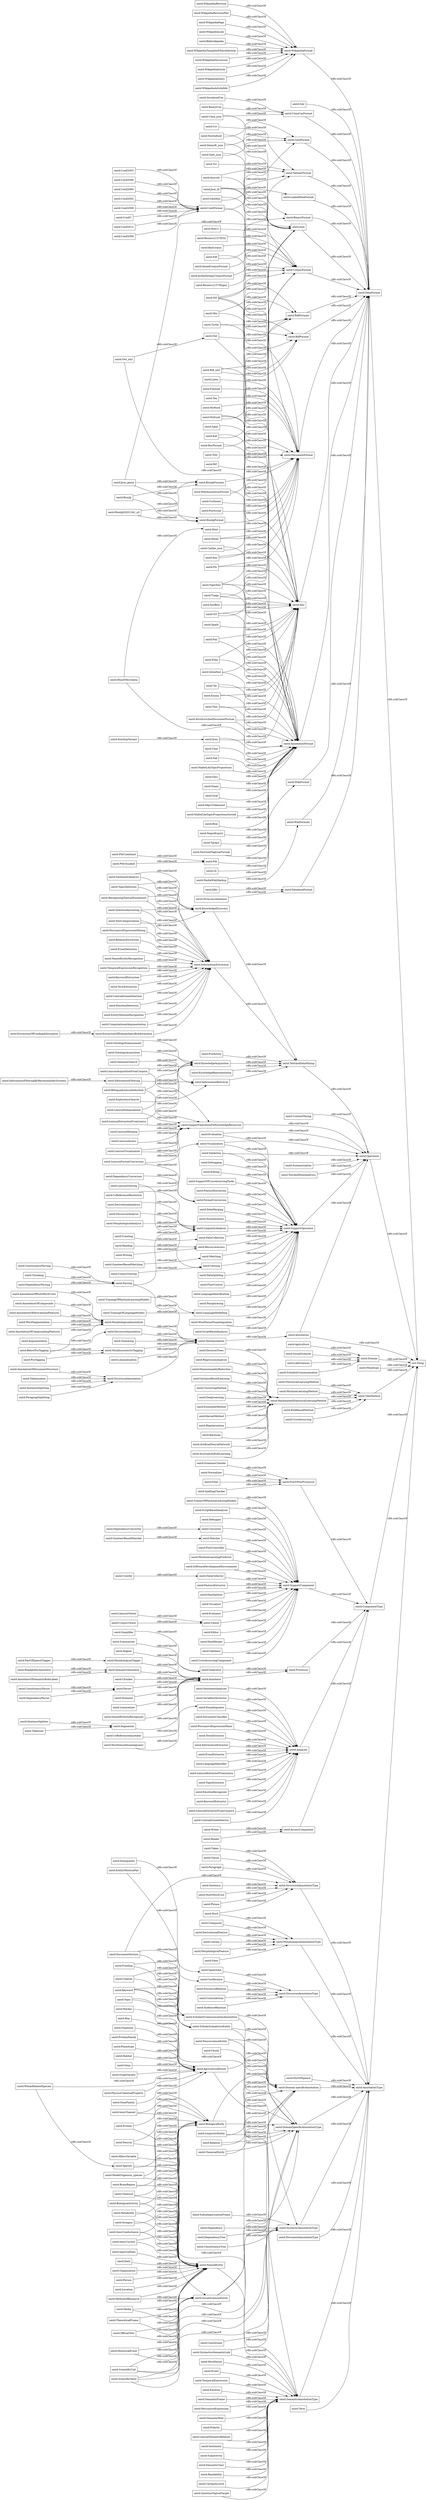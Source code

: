 digraph ar2dtool_diagram { 
rankdir=LR;
size="1000"
node [shape = rectangle, color="black"]; "omtd:DocumentSection" "omtd:Event" "omtd:MachineLearningMethod" "omtd:Reuters21578Txt" "omtd:BiologicalEnity" "omtd:Keyword" "omtd:AlvisEnrichedDocumentFormat" "omtd:Phenotype" "omtd:DecisionTrees" "omtd:MorphologicalAnalysis" "omtd:Owl" "omtd:Conll2003" "omtd:Stem" "omtd:DocumentClassifier" "omtd:Habitat" "omtd:DependencyParser" "omtd:TextAndDataMining" "omtd:Lll" "omtd:DataSplitting" "omtd:FlowControl" "omtd:GateXml" "omtd:SentimentAnalysis" "omtd:TemporalExpression" "omtd:Emotion" "omtd:LanguageIdentification" "omtd:PtbCombined" "omtd:ScientificUnit" "omtd:BiologicalActivity" "omtd:DiscourceRelation" "omtd:RegressionAnalysis" "omtd:Xhtml" "omtd:SemanticFrame" "omtd:Chunker" "omtd:Blikiwikipedia" "omtd:RecognizingTextualEntailment" "omtd:LexiconEnhancement" "omtd:PersuasiveExpression" "omtd:Chat" "omtd:PersuasiveExpressionMiner" "omtd:NamedEntityRecognition" "omtd:Constituent" "omtd:Cochrane" "omtd:Agriculture" "omtd:Tcf" "omtd:Parsing" "omtd:DocumentAnnotationType" "omtd:TermExtractor" "omtd:Paragraph" "omtd:Metabolite" "omtd:Kaf" "omtd:UimaCasFormat" "omtd:DataFormat" "omtd:DimensionalityReduction" "omtd:Media" "omtd:KeaCorpus" "omtd:WikipediaTemplateFilteredArticle" "omtd:SemanticRole" "omtd:GazeteerBasedMatcher" "omtd:Gate_json" "omtd:Generator" "omtd:Contradiction" "omtd:Naf" "omtd:AnnotationOfDocumentStructure" "omtd:SoftwareDevelopmentEnvironment" "omtd:SupportOperation" "omtd:Tsv" "omtd:Argumentation" "omtd:ExploratorySearch" "omtd:Conll2006" "omtd:Postscript" "omtd:Filter" "omtd:ModelOrganism_species" "omtd:Csv" "omtd:Parser" "omtd:ConstituencyParsing" "omtd:InformationExtractor" "omtd:AimedCorpusFormat" "omtd:SyntacticoSemanticLink" "omtd:Stemming" "omtd:ScholarlyCommunicationAnnotation" "omtd:Word" "omtd:Converter" "omtd:NamedEntity" "omtd:XcesIlspVariant" "omtd:Conll2000" "omtd:Paraphrasing" "omtd:DocumentFormat" "omtd:MalletLdaTopicProportions" "omtd:Sentence" "omtd:Gene" "omtd:Emma" "omtd:FeatureExtractor" "omtd:Operation" "omtd:Mimetype" "omtd:Chunk" "omtd:XmlBioc" "omtd:Stemmer" "omtd:WordSegmentation" "omtd:InformationRetrieval" "omtd:KnowledgeRepresentation" "omtd:Datasift_json" "omtd:AclAnthologyCorpusFormat" "omtd:ResourceAccess" "omtd:InformationExtraction" "omtd:ConstituencyParser" "omtd:TigerXml" "omtd:Reader" "omtd:LinkedDataFormat" "omtd:DiscourseAnnotationType" "omtd:Validation" "omtd:Tokenizer" "omtd:Lemmatizer" "omtd:Html" "omtd:NamedEntitityRecognizer" "omtd:InstanceBasedLearning" "omtd:TrainingOfMachineLearningModels" "omtd:DataSplitter" "omtd:Cadixe_json" "omtd:RuleBasedMethod" "omtd:Crowdsourcing" "omtd:WikiFormat" "omtd:IonicConductance" "omtd:Json_ld" "omtd:Diaml" "omtd:WikipediaDiscussion" "omtd:EntityMentionPair" "omtd:Disambiguator" "omtd:TemporalExpressionRecognition" "omtd:AgriculturalEntity" "omtd:SentenceSplitter" "omtd:PartOfSpeechTagger" "omtd:FastInfoset" "omtd:Term" "omtd:Visualiser" "omtd:Reuters21578Sgml" "omtd:TopicDetection" "omtd:Tex" "omtd:Readability" "omtd:NeuroscienceEntity" "omtd:Matching" "omtd:Segmenter" "omtd:ContradictionDetection" "omtd:Owl_xml" "omtd:Domain-specificAnnotation" "omtd:Organization" "omtd:EventExtractor" "omtd:LexiconViewer" "omtd:CorpusViewing" "omtd:CoReferenceAnnotator" "omtd:SpellingChecker" "omtd:GateFormat" "omtd:Aligner" "omtd:WordSenseDisambiguator" "omtd:Compound" "omtd:Tokenization" "omtd:GrapeVariety" "omtd:ClusteringMethod" "omtd:Conll2002" "omtd:MediaWikiMarkup" "omtd:LexiconAccess" "omtd:CoReferenceResolution" "omtd:Html5Microdata" "omtd:DatabaseFormat" "omtd:LexiconAcquisitionFromCorpora" "omtd:DomainSpecificAnnotationType" "omtd:AnnotationOfCompoundingFeatures" "omtd:OfficialText" "omtd:LanguageIdentifier" "omtd:Debugging" "omtd:LexiconExtractorFromLexica" "omtd:PosTagging" "omtd:BilingualLexiconInduction" "omtd:Ptb" "omtd:Evaluator" "omtd:Processor" "omtd:LanguageModelling" "omtd:WikiFormats" "omtd:CertaintyLevel" "omtd:MachineAndStatisticalLearningMethod" "omtd:Pml" "omtd:AnnotationFormat" "omtd:Matcher" "omtd:PhysicoChemicalProperty" "omtd:SupportOfCrowdsourcingTasks" "omtd:QuestionTopicalTarget" "omtd:Polarity" "omtd:EmotionDetection" "omtd:Citation" "omtd:LexicalSemanticRelation" "omtd:WikipediaArticle" "omtd:Editor" "omtd:FeatureExtraction" "omtd:TopicExtractor" "omtd:DeepLearning" "omtd:DataCollector" "omtd:AccessComponent" "omtd:ComputationalArgumentation" "omtd:Conll2008" "omtd:IonicChannel" "omtd:ContentMining" "omtd:MorphologicalAnnotationType" "omtd:SubcategorizationFrame" "omtd:EnsembleMethod" "omtd:ProteinFamily" "omtd:TextCategorization" "omtd:StructuralAnnotation" "omtd:Imscwb" "omtd:WheatRelatedSpecies" "omtd:MsExcel" "omtd:GrammarChecker" "omtd:DialogueAct" "omtd:AnnotationOfMultiWordUnits" "omtd:Domain" "omtd:DependencyConversion" "omtd:FormatConversion" "omtd:QuestionAnswering" "omtd:Neuron" "omtd:Topic" "omtd:Person" "omtd:LinguisticEntity" "omtd:Lemmatization" "omtd:Summarizer" "omtd:WikipediaQuery" "omtd:LinguisticAnalysis" "omtd:SemanticSearch" "omtd:DerivationalAnalysis" "omtd:Xml" "omtd:Sentiment" "omtd:MorphosyntacticTagging" "omtd:WikipediaArticleInfo" "omtd:Nif" "omtd:WikipediaFormat" "omtd:SyntacticAnnotationType" "omtd:Writing" "omtd:TdmMethod" "omtd:Pubmed" "omtd:Xpath" "omtd:DerivationalFeature" "omtd:Chunking" "omtd:BinaryFormat" "omtd:Species" "omtd:RdfFormat" "omtd:Evaluation" "omtd:KernelMethod" "omtd:CorpusViewer" "omtd:LexiconViewing" "omtd:LexiconFormatConversion" "omtd:DiscourseAnalysis" "omtd:SupportOperationForKnowledgeResources" "omtd:Validator" "omtd:Regularisation" "omtd:InformationFiltering" "omtd:BinaryCas" "omtd:Xmi" "omtd:DiscourseAnnotation" "omtd:CrowdsourcingComponent" "omtd:Synapse" "omtd:SocialSciences" "omtd:EmotionRecognizer" "omtd:Viewer" "omtd:Jdbc" "omtd:Graf" "omtd:Json" "omtd:MorphologicalAnnotation" "omtd:MultiWordUnit" "omtd:WikipediaRevision" "omtd:ExtractionOfDomainSpecificInformation" "omtd:LexiconExtractionFromLexica" "omtd:Phrase" "omtd:Bayesian" "omtd:Simplifier" "omtd:Summarization" "omtd:TrainerOfMachineLearningModels" "omtd:WikipediaRevisionPair" "omtd:Annotation" "omtd:DataMerging" "omtd:GeneFamily" "omtd:Normalization" "omtd:Coreference" "omtd:BrainRegion" "omtd:KnowledgeAcquisition" "omtd:SupportComponent" "omtd:DkproTokenized" "omtd:StatisticalLearningMethod" "omtd:Lemma" "omtd:OntologyEnhancement" "omtd:MorphologicalFeature" "omtd:Location" "omtd:PartOfSpeech" "omtd:WordSenseDisambiguation" "omtd:Uima_json" "omtd:TextAnnotation" "omtd:PtbChunked" "omtd:WebAnnotationFormat" "omtd:KeywordExtractor" "omtd:Crawler" "omtd:RdfFormats" "omtd:PreOrPostProcessor" "omtd:AnnotationOfCompounds" "omtd:OntologyAcquisition" "omtd:DependencyParsing" "omtd:Json_genia" "omtd:SemanticAnnotationType" "omtd:SerializedCas" "omtd:ExtractionOfFundingInformation" "omtd:Annotator" "omtd:ScholarlyAnalyticsEntity" "omtd:ConllU" "omtd:MethodOfResearch" "omtd:HistoricalEvent" "omtd:Web1t" "omtd:Bionlp" "omtd:LexiconExtractorFromCorpora" "omtd:WikipediaPage" "omtd:Solr" "omtd:Tmx" "omtd:GazeteerBasedMatching" "omtd:ChemicalEntity" "omtd:PersuasiveExpressionMining" "omtd:Tei" "omtd:InformationFilteringByRecommenderSystems" "omtd:Xces" "omtd:Analyzer" "omtd:RelationExtraction" "omtd:TextAndDataAnalytics" "omtd:ScriptBasedAnalyser" "omtd:Brat" "omtd:Conll2012" "omtd:Normalizer" "omtd:TrainingOfLanguageModels" "omtd:Pls" "omtd:ScriptBasedAnalysis" "omtd:ArtificialNeuralNetwork" "omtd:Dependency" "omtd:Token" "omtd:ContradictionDetector" "omtd:Debugger" "omtd:DependencyConverter" "omtd:NegraExport" "omtd:Tgrep2" "omtd:TermExtraction" "omtd:SocialSciencesEntity" "omtd:ReadabilityAnnotator" "omtd:MorphologicalTagger" "omtd:AnnotationOfDerivationalFeatures" "omtd:Folia" "omtd:Protein" "omtd:KnowledgeDiscovery" "omtd:IonicCurrent" "omtd:MsAccessDatabase" "omtd:BionlpSt2013A1_a2" "omtd:DependencyTree" "omtd:Subjectivity" "omtd:TheoreticalFrame" "omtd:SentimentAnalyzer" "omtd:Crawling" "omtd:Conll2009" "omtd:Marker" "omtd:DataCollection" "omtd:EntityMentionRecognition" "omtd:Obo" "omtd:ScientificValue" "omtd:KeywordExtraction" "omtd:Viewing" "omtd:SentenceSplitting" "omtd:FlowController" "omtd:MsWord" "omtd:EventDetection" "omtd:SpectralData" "omtd:Turtle" "omtd:Rna" "omtd:FactoredTagLemFormat" "omtd:Chemical" "omtd:MachineLearningPredictor" "omtd:Date" "omtd:Funding" "omtd:SemanticClass" "omtd:Sgml" "omtd:AudienceReaction" "omtd:AssociationRuleLearning" "omtd:Text" "omtd:Tuepp" "omtd:BncFormat" "omtd:LexiconMerging" "omtd:SpeechAct" "omtd:I2b2" "omtd:Reading" "omtd:Rtf" "omtd:ConllFormat" "omtd:DataMerger" "omtd:AnnotationType" "omtd:SemanticAnnotator" "omtd:BionlpFormat" "omtd:ComponentType" "omtd:BelowPosTagging" "omtd:LifeSciences" "omtd:VariablesDectector" "omtd:AnnotatorOfSemanticRoleLabels" "omtd:Editing" "omtd:StructuralAnnotationType" "omtd:Writer" "omtd:Visualization" "omtd:Latex" "omtd:ConstituencyTree" "omtd:LexiconVisualization" "omtd:Organism" "omtd:Prediction" "omtd:TabularFormat" "omtd:Pdf" "omtd:ScholarlyCommunication" "omtd:Clause" "omtd:AllbusVariable" "omtd:WordSense" "omtd:Rdf_xml" "omtd:InlineXml" "omtd:BionlpFormats" "omtd:CorpusFormat" "omtd:ParagraphSplitting" "omtd:WikipediaLink" "omtd:Relation" "omtd:MalletLdaTopicProportionsSorted" ; /*classes style*/
	"omtd:Sgml" -> "omtd:DocumentFormat" [ label = "rdfs:subClassOf" ];
	"omtd:Conll2003" -> "omtd:ConllFormat" [ label = "rdfs:subClassOf" ];
	"omtd:ContradictionDetection" -> "omtd:InformationExtraction" [ label = "rdfs:subClassOf" ];
	"omtd:ExtractionOfFundingInformation" -> "omtd:ExtractionOfDomainSpecificInformation" [ label = "rdfs:subClassOf" ];
	"omtd:CertaintyLevel" -> "omtd:SemanticAnnotationType" [ label = "rdfs:subClassOf" ];
	"omtd:GazeteerBasedMatching" -> "omtd:Matching" [ label = "rdfs:subClassOf" ];
	"omtd:ScholarlyCommunicationAnnotation" -> "omtd:DomainSpecificAnnotationType" [ label = "rdfs:subClassOf" ];
	"omtd:ScholarlyCommunicationAnnotation" -> "omtd:Domain-specificAnnotation" [ label = "rdfs:subClassOf" ];
	"omtd:Bionlp" -> "omtd:BionlpFormats" [ label = "rdfs:subClassOf" ];
	"omtd:Bionlp" -> "omtd:BionlpFormat" [ label = "rdfs:subClassOf" ];
	"omtd:DatabaseFormat" -> "omtd:DataFormat" [ label = "rdfs:subClassOf" ];
	"omtd:EntityMentionPair" -> "omtd:Coreference" [ label = "rdfs:subClassOf" ];
	"omtd:WikipediaArticleInfo" -> "omtd:WikipediaFormat" [ label = "rdfs:subClassOf" ];
	"omtd:RecognizingTextualEntailment" -> "omtd:KnowledgeDiscovery" [ label = "rdfs:subClassOf" ];
	"omtd:RecognizingTextualEntailment" -> "omtd:InformationExtraction" [ label = "rdfs:subClassOf" ];
	"omtd:Solr" -> "omtd:DataFormat" [ label = "rdfs:subClassOf" ];
	"omtd:Reuters21578Sgml" -> "omtd:CorpusFormat" [ label = "rdfs:subClassOf" ];
	"omtd:BionlpFormats" -> "omtd:DocumentFormat" [ label = "rdfs:subClassOf" ];
	"omtd:InformationFilteringByRecommenderSystems" -> "omtd:InformationFiltering" [ label = "rdfs:subClassOf" ];
	"omtd:WikipediaQuery" -> "omtd:WikipediaFormat" [ label = "rdfs:subClassOf" ];
	"omtd:Csv" -> "omtd:TabularFormat" [ label = "rdfs:subClassOf" ];
	"omtd:KeaCorpus" -> "omtd:CorpusFormat" [ label = "rdfs:subClassOf" ];
	"omtd:Validation" -> "omtd:SupportOperation" [ label = "rdfs:subClassOf" ];
	"omtd:Validation" -> "omtd:Operation" [ label = "rdfs:subClassOf" ];
	"omtd:MachineAndStatisticalLearningMethod" -> "omtd:TdmMethod" [ label = "rdfs:subClassOf" ];
	"omtd:Stemming" -> "omtd:TextAnnotation" [ label = "rdfs:subClassOf" ];
	"omtd:LexicalSemanticRelation" -> "omtd:SemanticAnnotationType" [ label = "rdfs:subClassOf" ];
	"omtd:SupportComponent" -> "omtd:ComponentType" [ label = "rdfs:subClassOf" ];
	"omtd:WikipediaRevision" -> "omtd:WikipediaFormat" [ label = "rdfs:subClassOf" ];
	"omtd:ConllU" -> "omtd:ConllFormat" [ label = "rdfs:subClassOf" ];
	"omtd:AnnotationFormat" -> "omtd:DataFormat" [ label = "rdfs:subClassOf" ];
	"omtd:ScholarlyCommunication" -> "omtd:Domain" [ label = "rdfs:subClassOf" ];
	"omtd:Relation" -> "omtd:DomainSpecificAnnotationType" [ label = "rdfs:subClassOf" ];
	"omtd:Relation" -> "omtd:Domain-specificAnnotation" [ label = "rdfs:subClassOf" ];
	"omtd:FastInfoset" -> "omtd:GateFormat" [ label = "rdfs:subClassOf" ];
	"omtd:FastInfoset" -> "omtd:BinaryFormat" [ label = "rdfs:subClassOf" ];
	"omtd:LexiconExtractorFromLexica" -> "omtd:Analyzer" [ label = "rdfs:subClassOf" ];
	"omtd:MsAccessDatabase" -> "omtd:DatabaseFormat" [ label = "rdfs:subClassOf" ];
	"omtd:AnnotationOfDocumentStructure" -> "omtd:StructuralAnnotation" [ label = "rdfs:subClassOf" ];
	"omtd:Agriculture" -> "omtd:Domain" [ label = "rdfs:subClassOf" ];
	"omtd:Debugger" -> "omtd:SupportComponent" [ label = "rdfs:subClassOf" ];
	"omtd:LexiconMerging" -> "omtd:SupportOperationForKnowledgeResources" [ label = "rdfs:subClassOf" ];
	"omtd:ConllFormat" -> "omtd:TabularFormat" [ label = "rdfs:subClassOf" ];
	"omtd:ConllFormat" -> "omtd:AnnotationFormat" [ label = "rdfs:subClassOf" ];
	"omtd:Topic" -> "omtd:SemanticAnnotationType" [ label = "rdfs:subClassOf" ];
	"omtd:Topic" -> "omtd:ScholarlyCommunicationAnnotation" [ label = "rdfs:subClassOf" ];
	"omtd:RuleBasedMethod" -> "omtd:TdmMethod" [ label = "rdfs:subClassOf" ];
	"omtd:DiscourseAnnotation" -> "omtd:TextAnnotation" [ label = "rdfs:subClassOf" ];
	"omtd:DeepLearning" -> "omtd:MachineAndStatisticalLearningMethod" [ label = "rdfs:subClassOf" ];
	"omtd:Conll2009" -> "omtd:ConllFormat" [ label = "rdfs:subClassOf" ];
	"omtd:Rdf_xml" -> "omtd:Xml" [ label = "rdfs:subClassOf" ];
	"omtd:Rdf_xml" -> "omtd:RdfFormats" [ label = "rdfs:subClassOf" ];
	"omtd:Rdf_xml" -> "omtd:RdfFormat" [ label = "rdfs:subClassOf" ];
	"omtd:AimedCorpusFormat" -> "omtd:CorpusFormat" [ label = "rdfs:subClassOf" ];
	"omtd:Editing" -> "omtd:SupportOperation" [ label = "rdfs:subClassOf" ];
	"omtd:LexiconExtractorFromCorpora" -> "omtd:Analyzer" [ label = "rdfs:subClassOf" ];
	"omtd:Crawling" -> "omtd:DataCollection" [ label = "rdfs:subClassOf" ];
	"omtd:DependencyParser" -> "omtd:Parser" [ label = "rdfs:subClassOf" ];
	"omtd:MorphologicalAnnotation" -> "omtd:TextAnnotation" [ label = "rdfs:subClassOf" ];
	"omtd:Lemma" -> "omtd:MorphologicalAnnotationType" [ label = "rdfs:subClassOf" ];
	"omtd:Web1t" -> "omtd:CorpusFormat" [ label = "rdfs:subClassOf" ];
	"omtd:SpectralData" -> "omtd:NamedEntity" [ label = "rdfs:subClassOf" ];
	"omtd:ConstituencyParsing" -> "omtd:Parsing" [ label = "rdfs:subClassOf" ];
	"omtd:Debugging" -> "omtd:SupportOperation" [ label = "rdfs:subClassOf" ];
	"omtd:TabularFormat" -> "omtd:DataFormat" [ label = "rdfs:subClassOf" ];
	"omtd:BilingualLexiconInduction" -> "omtd:SupportOperationForKnowledgeResources" [ label = "rdfs:subClassOf" ];
	"omtd:BilingualLexiconInduction" -> "omtd:KnowledgeAcquisition" [ label = "rdfs:subClassOf" ];
	"omtd:Crawler" -> "omtd:DataCollector" [ label = "rdfs:subClassOf" ];
	"omtd:PosTagging" -> "omtd:MorphosyntacticTagging" [ label = "rdfs:subClassOf" ];
	"omtd:KnowledgeRepresentation" -> "omtd:TextAndDataMining" [ label = "rdfs:subClassOf" ];
	"omtd:Tei" -> "omtd:Xml" [ label = "rdfs:subClassOf" ];
	"omtd:Tei" -> "omtd:AnnotationFormat" [ label = "rdfs:subClassOf" ];
	"omtd:Xhtml" -> "omtd:Xml" [ label = "rdfs:subClassOf" ];
	"omtd:Xhtml" -> "omtd:DocumentFormat" [ label = "rdfs:subClassOf" ];
	"omtd:SupportOperation" -> "omtd:Operation" [ label = "rdfs:subClassOf" ];
	"omtd:Media" -> "omtd:SocialSciencesEntity" [ label = "rdfs:subClassOf" ];
	"omtd:Media" -> "omtd:NamedEntity" [ label = "rdfs:subClassOf" ];
	"omtd:NamedEntityRecognition" -> "omtd:InformationExtraction" [ label = "rdfs:subClassOf" ];
	"omtd:InlineXml" -> "omtd:Xml" [ label = "rdfs:subClassOf" ];
	"omtd:InlineXml" -> "omtd:AnnotationFormat" [ label = "rdfs:subClassOf" ];
	"omtd:LexiconExtractionFromLexica" -> "omtd:SupportOperationForKnowledgeResources" [ label = "rdfs:subClassOf" ];
	"omtd:LexiconExtractionFromLexica" -> "omtd:KnowledgeAcquisition" [ label = "rdfs:subClassOf" ];
	"omtd:LexiconEnhancement" -> "omtd:SupportOperationForKnowledgeResources" [ label = "rdfs:subClassOf" ];
	"omtd:LexiconEnhancement" -> "omtd:KnowledgeAcquisition" [ label = "rdfs:subClassOf" ];
	"omtd:TdmMethod" -> "owl:Thing" [ label = "rdfs:subClassOf" ];
	"omtd:ScientificUnit" -> "omtd:NamedEntity" [ label = "rdfs:subClassOf" ];
	"omtd:ScientificUnit" -> "omtd:DomainSpecificAnnotationType" [ label = "rdfs:subClassOf" ];
	"omtd:ScientificUnit" -> "omtd:Domain-specificAnnotation" [ label = "rdfs:subClassOf" ];
	"omtd:MorphologicalAnalysis" -> "omtd:LinguisticAnalysis" [ label = "rdfs:subClassOf" ];
	"omtd:QuestionAnswering" -> "omtd:KnowledgeDiscovery" [ label = "rdfs:subClassOf" ];
	"omtd:QuestionAnswering" -> "omtd:InformationExtraction" [ label = "rdfs:subClassOf" ];
	"omtd:SerializedCas" -> "omtd:UimaCasFormat" [ label = "rdfs:subClassOf" ];
	"omtd:Term" -> "omtd:AnnotationType" [ label = "rdfs:subClassOf" ];
	"omtd:Gene" -> "omtd:AgriculturalEntity" [ label = "rdfs:subClassOf" ];
	"omtd:Stemmer" -> "omtd:Annotator" [ label = "rdfs:subClassOf" ];
	"omtd:OfficialText" -> "omtd:SocialSciencesEntity" [ label = "rdfs:subClassOf" ];
	"omtd:OfficialText" -> "omtd:NamedEntity" [ label = "rdfs:subClassOf" ];
	"omtd:Segmenter" -> "omtd:Annotator" [ label = "rdfs:subClassOf" ];
	"omtd:Neuron" -> "omtd:NamedEntity" [ label = "rdfs:subClassOf" ];
	"omtd:Neuron" -> "omtd:BiologicalEnity" [ label = "rdfs:subClassOf" ];
	"omtd:Tmx" -> "omtd:Xml" [ label = "rdfs:subClassOf" ];
	"omtd:Tmx" -> "omtd:AnnotationFormat" [ label = "rdfs:subClassOf" ];
	"omtd:Prediction" -> "omtd:TextAndDataMining" [ label = "rdfs:subClassOf" ];
	"omtd:MediaWikiMarkup" -> "omtd:WikiFormats" [ label = "rdfs:subClassOf" ];
	"omtd:MediaWikiMarkup" -> "omtd:WikiFormat" [ label = "rdfs:subClassOf" ];
	"omtd:Paragraph" -> "omtd:StructuralAnnotationType" [ label = "rdfs:subClassOf" ];
	"omtd:Graf" -> "omtd:AnnotationFormat" [ label = "rdfs:subClassOf" ];
	"omtd:ParagraphSplitting" -> "omtd:StructuralAnnotation" [ label = "rdfs:subClassOf" ];
	"omtd:MultiWordUnit" -> "omtd:StructuralAnnotationType" [ label = "rdfs:subClassOf" ];
	"omtd:WikiFormats" -> "omtd:DataFormat" [ label = "rdfs:subClassOf" ];
	"omtd:IonicChannel" -> "omtd:NamedEntity" [ label = "rdfs:subClassOf" ];
	"omtd:IonicChannel" -> "omtd:BiologicalEnity" [ label = "rdfs:subClassOf" ];
	"omtd:Habitat" -> "omtd:AgriculturalEntity" [ label = "rdfs:subClassOf" ];
	"omtd:SemanticRole" -> "omtd:SemanticAnnotationType" [ label = "rdfs:subClassOf" ];
	"omtd:I2b2" -> "omtd:AnnotationFormat" [ label = "rdfs:subClassOf" ];
	"omtd:DataFormat" -> "owl:Thing" [ label = "rdfs:subClassOf" ];
	"omtd:SemanticSearch" -> "omtd:InformationRetrieval" [ label = "rdfs:subClassOf" ];
	"omtd:Uima_json" -> "omtd:UimaCasFormat" [ label = "rdfs:subClassOf" ];
	"omtd:Uima_json" -> "omtd:Json" [ label = "rdfs:subClassOf" ];
	"omtd:Html" -> "omtd:DocumentFormat" [ label = "rdfs:subClassOf" ];
	"omtd:LinguisticEntity" -> "omtd:DomainSpecificAnnotationType" [ label = "rdfs:subClassOf" ];
	"omtd:LinguisticEntity" -> "omtd:Domain-specificAnnotation" [ label = "rdfs:subClassOf" ];
	"omtd:LexiconVisualization" -> "omtd:Visualization" [ label = "rdfs:subClassOf" ];
	"omtd:LexiconVisualization" -> "omtd:SupportOperationForKnowledgeResources" [ label = "rdfs:subClassOf" ];
	"omtd:TermExtractor" -> "omtd:Analyzer" [ label = "rdfs:subClassOf" ];
	"omtd:Summarization" -> "omtd:Operation" [ label = "rdfs:subClassOf" ];
	"omtd:DimensionalityReduction" -> "omtd:MachineAndStatisticalLearningMethod" [ label = "rdfs:subClassOf" ];
	"omtd:Mimetype" -> "owl:Thing" [ label = "rdfs:subClassOf" ];
	"omtd:AlvisEnrichedDocumentFormat" -> "omtd:Xml" [ label = "rdfs:subClassOf" ];
	"omtd:AlvisEnrichedDocumentFormat" -> "omtd:AnnotationFormat" [ label = "rdfs:subClassOf" ];
	"omtd:BinaryCas" -> "omtd:UimaCasFormat" [ label = "rdfs:subClassOf" ];
	"omtd:Cadixe_json" -> "omtd:Json" [ label = "rdfs:subClassOf" ];
	"omtd:Cadixe_json" -> "omtd:AnnotationFormat" [ label = "rdfs:subClassOf" ];
	"omtd:WikipediaArticle" -> "omtd:WikipediaFormat" [ label = "rdfs:subClassOf" ];
	"omtd:TemporalExpressionRecognition" -> "omtd:InformationExtraction" [ label = "rdfs:subClassOf" ];
	"omtd:SentimentAnalysis" -> "omtd:KnowledgeDiscovery" [ label = "rdfs:subClassOf" ];
	"omtd:SentimentAnalysis" -> "omtd:InformationExtraction" [ label = "rdfs:subClassOf" ];
	"omtd:Evaluation" -> "omtd:SupportOperation" [ label = "rdfs:subClassOf" ];
	"omtd:Evaluation" -> "omtd:Operation" [ label = "rdfs:subClassOf" ];
	"omtd:Visualization" -> "omtd:SupportOperation" [ label = "rdfs:subClassOf" ];
	"omtd:Visualization" -> "omtd:Operation" [ label = "rdfs:subClassOf" ];
	"omtd:WikipediaRevisionPair" -> "omtd:WikipediaFormat" [ label = "rdfs:subClassOf" ];
	"omtd:Normalization" -> "omtd:SupportOperation" [ label = "rdfs:subClassOf" ];
	"omtd:Tcf" -> "omtd:Xml" [ label = "rdfs:subClassOf" ];
	"omtd:Tcf" -> "omtd:CorpusFormat" [ label = "rdfs:subClassOf" ];
	"omtd:Tcf" -> "omtd:AnnotationFormat" [ label = "rdfs:subClassOf" ];
	"omtd:GateFormat" -> "omtd:DataFormat" [ label = "rdfs:subClassOf" ];
	"omtd:Gate_json" -> "omtd:Json" [ label = "rdfs:subClassOf" ];
	"omtd:Gate_json" -> "omtd:GateFormat" [ label = "rdfs:subClassOf" ];
	"omtd:Analyzer" -> "omtd:ComponentType" [ label = "rdfs:subClassOf" ];
	"omtd:Emotion" -> "omtd:SemanticAnnotationType" [ label = "rdfs:subClassOf" ];
	"omtd:MsWord" -> "omtd:DocumentFormat" [ label = "rdfs:subClassOf" ];
	"omtd:Polarity" -> "omtd:SemanticAnnotationType" [ label = "rdfs:subClassOf" ];
	"omtd:AnnotationType" -> "owl:Thing" [ label = "rdfs:subClassOf" ];
	"omtd:SoftwareDevelopmentEnvironment" -> "omtd:SupportComponent" [ label = "rdfs:subClassOf" ];
	"omtd:LexiconAcquisitionFromCorpora" -> "omtd:SupportOperationForKnowledgeResources" [ label = "rdfs:subClassOf" ];
	"omtd:LexiconAcquisitionFromCorpora" -> "omtd:KnowledgeAcquisition" [ label = "rdfs:subClassOf" ];
	"omtd:TemporalExpression" -> "omtd:SemanticAnnotationType" [ label = "rdfs:subClassOf" ];
	"omtd:InformationRetrieval" -> "omtd:TextAndDataMining" [ label = "rdfs:subClassOf" ];
	"omtd:DomainSpecificAnnotationType" -> "omtd:AnnotationType" [ label = "rdfs:subClassOf" ];
	"omtd:Viewing" -> "omtd:SupportOperation" [ label = "rdfs:subClassOf" ];
	"omtd:LinkedDataFormat" -> "omtd:DataFormat" [ label = "rdfs:subClassOf" ];
	"omtd:ReadabilityAnnotator" -> "omtd:SemanticAnnotator" [ label = "rdfs:subClassOf" ];
	"omtd:Xml" -> "omtd:DataFormat" [ label = "rdfs:subClassOf" ];
	"omtd:Phenotype" -> "omtd:AgriculturalEntity" [ label = "rdfs:subClassOf" ];
	"omtd:ProteinFamily" -> "omtd:AgriculturalEntity" [ label = "rdfs:subClassOf" ];
	"omtd:Citation" -> "omtd:ScholarlyCommunicationAnnotation" [ label = "rdfs:subClassOf" ];
	"omtd:Citation" -> "omtd:ScholarlyAnalyticsEntity" [ label = "rdfs:subClassOf" ];
	"omtd:Annotator" -> "omtd:Processor" [ label = "rdfs:subClassOf" ];
	"omtd:CorpusViewing" -> "omtd:Viewing" [ label = "rdfs:subClassOf" ];
	"omtd:SyntacticAnnotationType" -> "omtd:AnnotationType" [ label = "rdfs:subClassOf" ];
	"omtd:WikipediaDiscussion" -> "omtd:WikipediaFormat" [ label = "rdfs:subClassOf" ];
	"omtd:Pls" -> "omtd:Xml" [ label = "rdfs:subClassOf" ];
	"omtd:Pls" -> "omtd:DocumentFormat" [ label = "rdfs:subClassOf" ];
	"omtd:TopicDetection" -> "omtd:KnowledgeDiscovery" [ label = "rdfs:subClassOf" ];
	"omtd:TopicDetection" -> "omtd:InformationExtraction" [ label = "rdfs:subClassOf" ];
	"omtd:Marker" -> "omtd:AgriculturalEntity" [ label = "rdfs:subClassOf" ];
	"omtd:Event" -> "omtd:SemanticAnnotationType" [ label = "rdfs:subClassOf" ];
	"omtd:MachineLearningMethod" -> "omtd:TdmMethod" [ label = "rdfs:subClassOf" ];
	"omtd:OntologyAcquisition" -> "omtd:KnowledgeAcquisition" [ label = "rdfs:subClassOf" ];
	"omtd:WordSegmentation" -> "omtd:MorphologicalAnnotation" [ label = "rdfs:subClassOf" ];
	"omtd:TextAndDataMining" -> "omtd:Operation" [ label = "rdfs:subClassOf" ];
	"omtd:Keyword" -> "omtd:SemanticAnnotationType" [ label = "rdfs:subClassOf" ];
	"omtd:Keyword" -> "omtd:ScholarlyCommunicationAnnotation" [ label = "rdfs:subClassOf" ];
	"omtd:Keyword" -> "omtd:ScholarlyAnalyticsEntity" [ label = "rdfs:subClassOf" ];
	"omtd:Reuters21578Txt" -> "omtd:CorpusFormat" [ label = "rdfs:subClassOf" ];
	"omtd:SyntacticoSemanticLink" -> "omtd:SyntacticAnnotationType" [ label = "rdfs:subClassOf" ];
	"omtd:SyntacticoSemanticLink" -> "omtd:SemanticAnnotationType" [ label = "rdfs:subClassOf" ];
	"omtd:Writing" -> "omtd:ResourceAccess" [ label = "rdfs:subClassOf" ];
	"omtd:KeywordExtractor" -> "omtd:Analyzer" [ label = "rdfs:subClassOf" ];
	"omtd:Imscwb" -> "omtd:TabularFormat" [ label = "rdfs:subClassOf" ];
	"omtd:Imscwb" -> "omtd:CorpusFormat" [ label = "rdfs:subClassOf" ];
	"omtd:Writer" -> "omtd:AccessComponent" [ label = "rdfs:subClassOf" ];
	"omtd:ModelOrganism_species" -> "omtd:NamedEntity" [ label = "rdfs:subClassOf" ];
	"omtd:ModelOrganism_species" -> "omtd:BiologicalEnity" [ label = "rdfs:subClassOf" ];
	"omtd:DocumentClassifier" -> "omtd:Analyzer" [ label = "rdfs:subClassOf" ];
	"omtd:DiscourseAnnotationType" -> "omtd:AnnotationType" [ label = "rdfs:subClassOf" ];
	"omtd:Stem" -> "omtd:MorphologicalAnnotationType" [ label = "rdfs:subClassOf" ];
	"omtd:Generator" -> "omtd:Processor" [ label = "rdfs:subClassOf" ];
	"omtd:RelationExtraction" -> "omtd:InformationExtraction" [ label = "rdfs:subClassOf" ];
	"omtd:SemanticAnnotationType" -> "omtd:AnnotationType" [ label = "rdfs:subClassOf" ];
	"omtd:Processor" -> "omtd:ComponentType" [ label = "rdfs:subClassOf" ];
	"omtd:Obo" -> "omtd:RdfFormats" [ label = "rdfs:subClassOf" ];
	"omtd:Obo" -> "omtd:RdfFormat" [ label = "rdfs:subClassOf" ];
	"omtd:NeuroscienceEntity" -> "omtd:DomainSpecificAnnotationType" [ label = "rdfs:subClassOf" ];
	"omtd:NeuroscienceEntity" -> "omtd:Domain-specificAnnotation" [ label = "rdfs:subClassOf" ];
	"omtd:ContradictionDetector" -> "omtd:Analyzer" [ label = "rdfs:subClassOf" ];
	"omtd:EventDetection" -> "omtd:InformationExtraction" [ label = "rdfs:subClassOf" ];
	"omtd:AnnotatorOfSemanticRoleLabels" -> "omtd:SemanticAnnotator" [ label = "rdfs:subClassOf" ];
	"omtd:Reader" -> "omtd:AccessComponent" [ label = "rdfs:subClassOf" ];
	"omtd:DkproTokenized" -> "omtd:AnnotationFormat" [ label = "rdfs:subClassOf" ];
	"omtd:Contradiction" -> "omtd:DiscourseAnnotationType" [ label = "rdfs:subClassOf" ];
	"omtd:IonicCurrent" -> "omtd:NamedEntity" [ label = "rdfs:subClassOf" ];
	"omtd:IonicCurrent" -> "omtd:BiologicalEnity" [ label = "rdfs:subClassOf" ];
	"omtd:Datasift_json" -> "omtd:Json" [ label = "rdfs:subClassOf" ];
	"omtd:Datasift_json" -> "omtd:GateFormat" [ label = "rdfs:subClassOf" ];
	"omtd:Rtf" -> "omtd:DocumentFormat" [ label = "rdfs:subClassOf" ];
	"omtd:DataCollector" -> "omtd:SupportComponent" [ label = "rdfs:subClassOf" ];
	"omtd:SubcategorizationFrame" -> "omtd:SyntacticAnnotationType" [ label = "rdfs:subClassOf" ];
	"omtd:Diaml" -> "omtd:AnnotationFormat" [ label = "rdfs:subClassOf" ];
	"omtd:BncFormat" -> "omtd:Xml" [ label = "rdfs:subClassOf" ];
	"omtd:BncFormat" -> "omtd:CorpusFormat" [ label = "rdfs:subClassOf" ];
	"omtd:Date" -> "omtd:NamedEntity" [ label = "rdfs:subClassOf" ];
	"omtd:PartOfSpeech" -> "omtd:AnnotationType" [ label = "rdfs:subClassOf" ];
	"omtd:Tokenizer" -> "omtd:Segmenter" [ label = "rdfs:subClassOf" ];
	"omtd:StructuralAnnotationType" -> "omtd:AnnotationType" [ label = "rdfs:subClassOf" ];
	"omtd:ConstituencyTree" -> "omtd:SyntacticAnnotationType" [ label = "rdfs:subClassOf" ];
	"omtd:WikiFormat" -> "omtd:DataFormat" [ label = "rdfs:subClassOf" ];
	"omtd:ComputationalArgumentation" -> "omtd:InformationExtraction" [ label = "rdfs:subClassOf" ];
	"omtd:TheoreticalFrame" -> "omtd:SocialSciencesEntity" [ label = "rdfs:subClassOf" ];
	"omtd:TheoreticalFrame" -> "omtd:NamedEntity" [ label = "rdfs:subClassOf" ];
	"omtd:Constituent" -> "omtd:SyntacticAnnotationType" [ label = "rdfs:subClassOf" ];
	"omtd:Sentence" -> "omtd:StructuralAnnotationType" [ label = "rdfs:subClassOf" ];
	"omtd:Text" -> "omtd:DocumentFormat" [ label = "rdfs:subClassOf" ];
	"omtd:CorpusViewer" -> "omtd:Viewer" [ label = "rdfs:subClassOf" ];
	"omtd:SentimentAnalyzer" -> "omtd:Analyzer" [ label = "rdfs:subClassOf" ];
	"omtd:EnsembleMethod" -> "omtd:MachineAndStatisticalLearningMethod" [ label = "rdfs:subClassOf" ];
	"omtd:GeneFamily" -> "omtd:AgriculturalEntity" [ label = "rdfs:subClassOf" ];
	"omtd:Simplifier" -> "omtd:Generator" [ label = "rdfs:subClassOf" ];
	"omtd:MalletLdaTopicProportionsSorted" -> "omtd:AnnotationFormat" [ label = "rdfs:subClassOf" ];
	"omtd:Protein" -> "omtd:NamedEntity" [ label = "rdfs:subClassOf" ];
	"omtd:Protein" -> "omtd:BiologicalEnity" [ label = "rdfs:subClassOf" ];
	"omtd:Conll2000" -> "omtd:ConllFormat" [ label = "rdfs:subClassOf" ];
	"omtd:BrainRegion" -> "omtd:NamedEntity" [ label = "rdfs:subClassOf" ];
	"omtd:BrainRegion" -> "omtd:BiologicalEnity" [ label = "rdfs:subClassOf" ];
	"omtd:VariablesDectector" -> "omtd:Analyzer" [ label = "rdfs:subClassOf" ];
	"omtd:CoReferenceResolution" -> "omtd:LinguisticAnalysis" [ label = "rdfs:subClassOf" ];
	"omtd:Chunking" -> "omtd:Parsing" [ label = "rdfs:subClassOf" ];
	"omtd:DocumentFormat" -> "omtd:DataFormat" [ label = "rdfs:subClassOf" ];
	"omtd:Compound" -> "omtd:MorphologicalAnnotationType" [ label = "rdfs:subClassOf" ];
	"omtd:Disambiguator" -> "omtd:Analyzer" [ label = "rdfs:subClassOf" ];
	"omtd:WikipediaPage" -> "omtd:WikipediaFormat" [ label = "rdfs:subClassOf" ];
	"omtd:DependencyConversion" -> "omtd:FormatConversion" [ label = "rdfs:subClassOf" ];
	"omtd:QuestionTopicalTarget" -> "omtd:SemanticAnnotationType" [ label = "rdfs:subClassOf" ];
	"omtd:ExploratorySearch" -> "omtd:InformationRetrieval" [ label = "rdfs:subClassOf" ];
	"omtd:Filter" -> "omtd:PreOrPostProcessor" [ label = "rdfs:subClassOf" ];
	"omtd:Lemmatization" -> "omtd:TextAnnotation" [ label = "rdfs:subClassOf" ];
	"omtd:Conll2012" -> "omtd:ConllFormat" [ label = "rdfs:subClassOf" ];
	"omtd:InformationExtractor" -> "omtd:Analyzer" [ label = "rdfs:subClassOf" ];
	"omtd:Naf" -> "omtd:AnnotationFormat" [ label = "rdfs:subClassOf" ];
	"omtd:DataCollection" -> "omtd:SupportOperation" [ label = "rdfs:subClassOf" ];
	"omtd:Lemmatizer" -> "omtd:Annotator" [ label = "rdfs:subClassOf" ];
	"omtd:OntologyEnhancement" -> "omtd:KnowledgeAcquisition" [ label = "rdfs:subClassOf" ];
	"omtd:SpeechAct" -> "omtd:DiscourseAnnotationType" [ label = "rdfs:subClassOf" ];
	"omtd:MorphosyntacticTagging" -> "omtd:TextAnnotation" [ label = "rdfs:subClassOf" ];
	"omtd:SemanticAnnotator" -> "omtd:Annotator" [ label = "rdfs:subClassOf" ];
	"omtd:Dependency" -> "omtd:SyntacticAnnotationType" [ label = "rdfs:subClassOf" ];
	"omtd:Rna" -> "omtd:AgriculturalEntity" [ label = "rdfs:subClassOf" ];
	"omtd:Visualiser" -> "omtd:SupportComponent" [ label = "rdfs:subClassOf" ];
	"omtd:Postscript" -> "omtd:DocumentFormat" [ label = "rdfs:subClassOf" ];
	"omtd:MalletLdaTopicProportions" -> "omtd:AnnotationFormat" [ label = "rdfs:subClassOf" ];
	"omtd:Viewer" -> "omtd:SupportComponent" [ label = "rdfs:subClassOf" ];
	"omtd:GrammarChecker" -> "omtd:PreOrPostProcessor" [ label = "rdfs:subClassOf" ];
	"omtd:Ptb" -> "omtd:AnnotationFormat" [ label = "rdfs:subClassOf" ];
	"omtd:Converter" -> "omtd:SupportComponent" [ label = "rdfs:subClassOf" ];
	"omtd:PersuasiveExpressionMining" -> "omtd:InformationExtraction" [ label = "rdfs:subClassOf" ];
	"omtd:InformationExtraction" -> "omtd:TextAndDataMining" [ label = "rdfs:subClassOf" ];
	"omtd:Crowdsourcing" -> "omtd:TdmMethod" [ label = "rdfs:subClassOf" ];
	"omtd:DiscourceRelation" -> "omtd:DiscourseAnnotationType" [ label = "rdfs:subClassOf" ];
	"omtd:WordSenseDisambiguator" -> "omtd:Disambiguator" [ label = "rdfs:subClassOf" ];
	"omtd:ClusteringMethod" -> "omtd:MachineAndStatisticalLearningMethod" [ label = "rdfs:subClassOf" ];
	"omtd:GateXml" -> "omtd:Xml" [ label = "rdfs:subClassOf" ];
	"omtd:GateXml" -> "omtd:GateFormat" [ label = "rdfs:subClassOf" ];
	"omtd:SupportOperationForKnowledgeResources" -> "omtd:Operation" [ label = "rdfs:subClassOf" ];
	"omtd:FlowController" -> "omtd:SupportComponent" [ label = "rdfs:subClassOf" ];
	"omtd:LinguisticAnalysis" -> "omtd:SupportOperation" [ label = "rdfs:subClassOf" ];
	"omtd:TextCategorization" -> "omtd:InformationExtraction" [ label = "rdfs:subClassOf" ];
	"omtd:TextCategorization" -> "omtd:KnowledgeDiscovery" [ label = "rdfs:subClassOf" ];
	"omtd:DerivationalFeature" -> "omtd:MorphologicalAnnotationType" [ label = "rdfs:subClassOf" ];
	"omtd:WikipediaLink" -> "omtd:WikipediaFormat" [ label = "rdfs:subClassOf" ];
	"omtd:Conll2006" -> "omtd:ConllFormat" [ label = "rdfs:subClassOf" ];
	"omtd:KnowledgeDiscovery" -> "omtd:TextAndDataMining" [ label = "rdfs:subClassOf" ];
	"omtd:CrowdsourcingComponent" -> "omtd:SupportComponent" [ label = "rdfs:subClassOf" ];
	"omtd:Tgrep2" -> "omtd:AnnotationFormat" [ label = "rdfs:subClassOf" ];
	"omtd:ChemicalEntity" -> "omtd:DomainSpecificAnnotationType" [ label = "rdfs:subClassOf" ];
	"omtd:ChemicalEntity" -> "omtd:Domain-specificAnnotation" [ label = "rdfs:subClassOf" ];
	"omtd:AnnotationOfMultiWordUnits" -> "omtd:MorphologicalAnnotation" [ label = "rdfs:subClassOf" ];
	"omtd:AgriculturalEntity" -> "omtd:DomainSpecificAnnotationType" [ label = "rdfs:subClassOf" ];
	"omtd:AgriculturalEntity" -> "omtd:Domain-specificAnnotation" [ label = "rdfs:subClassOf" ];
	"omtd:Matcher" -> "omtd:SupportComponent" [ label = "rdfs:subClassOf" ];
	"omtd:Editor" -> "omtd:SupportComponent" [ label = "rdfs:subClassOf" ];
	"omtd:RdfFormat" -> "omtd:DataFormat" [ label = "rdfs:subClassOf" ];
	"omtd:Domain" -> "owl:Thing" [ label = "rdfs:subClassOf" ];
	"omtd:Token" -> "omtd:StructuralAnnotationType" [ label = "rdfs:subClassOf" ];
	"omtd:SentenceSplitting" -> "omtd:StructuralAnnotation" [ label = "rdfs:subClassOf" ];
	"omtd:Validator" -> "omtd:SupportComponent" [ label = "rdfs:subClassOf" ];
	"omtd:WebAnnotationFormat" -> "omtd:Json" [ label = "rdfs:subClassOf" ];
	"omtd:WebAnnotationFormat" -> "omtd:AnnotationFormat" [ label = "rdfs:subClassOf" ];
	"omtd:TrainingOfMachineLearningModels" -> "omtd:LanguageModelling" [ label = "rdfs:subClassOf" ];
	"omtd:TrainerOfMachineLearningModels" -> "omtd:SupportComponent" [ label = "rdfs:subClassOf" ];
	"omtd:PersuasiveExpression" -> "omtd:SemanticAnnotationType" [ label = "rdfs:subClassOf" ];
	"omtd:Matching" -> "omtd:SupportOperation" [ label = "rdfs:subClassOf" ];
	"omtd:ExtractionOfDomainSpecificInformation" -> "omtd:InformationExtraction" [ label = "rdfs:subClassOf" ];
	"omtd:NamedEntity" -> "omtd:SemanticAnnotationType" [ label = "rdfs:subClassOf" ];
	"omtd:AnnotationOfDerivationalFeatures" -> "omtd:MorphologicalAnnotation" [ label = "rdfs:subClassOf" ];
	"omtd:MethodOfResearch" -> "omtd:SocialSciencesEntity" [ label = "rdfs:subClassOf" ];
	"omtd:MethodOfResearch" -> "omtd:NamedEntity" [ label = "rdfs:subClassOf" ];
	"omtd:WheatRelatedSpecies" -> "omtd:Species" [ label = "rdfs:subClassOf" ];
	"omtd:WheatRelatedSpecies" -> "omtd:AgriculturalEntity" [ label = "rdfs:subClassOf" ];
	"omtd:Reading" -> "omtd:ResourceAccess" [ label = "rdfs:subClassOf" ];
	"omtd:Parser" -> "omtd:Annotator" [ label = "rdfs:subClassOf" ];
	"omtd:Subjectivity" -> "omtd:SemanticAnnotationType" [ label = "rdfs:subClassOf" ];
	"omtd:Clause" -> "omtd:StructuralAnnotationType" [ label = "rdfs:subClassOf" ];
	"omtd:Cochrane" -> "omtd:DocumentFormat" [ label = "rdfs:subClassOf" ];
	"omtd:AssociationRuleLearning" -> "omtd:MachineAndStatisticalLearningMethod" [ label = "rdfs:subClassOf" ];
	"omtd:ScriptBasedAnalysis" -> "omtd:SupportOperation" [ label = "rdfs:subClassOf" ];
	"omtd:SemanticFrame" -> "omtd:SemanticAnnotationType" [ label = "rdfs:subClassOf" ];
	"omtd:CoReferenceAnnotator" -> "omtd:Annotator" [ label = "rdfs:subClassOf" ];
	"omtd:Annotation" -> "owl:Thing" [ label = "rdfs:subClassOf" ];
	"omtd:Annotation" -> "omtd:Operation" [ label = "rdfs:subClassOf" ];
	"omtd:Pdf" -> "omtd:DocumentFormat" [ label = "rdfs:subClassOf" ];
	"omtd:Pdf" -> "omtd:BinaryFormat" [ label = "rdfs:subClassOf" ];
	"omtd:DependencyTree" -> "omtd:SyntacticAnnotationType" [ label = "rdfs:subClassOf" ];
	"omtd:InstanceBasedLearning" -> "omtd:MachineAndStatisticalLearningMethod" [ label = "rdfs:subClassOf" ];
	"omtd:Json_ld" -> "omtd:LinkedDataFormat" [ label = "rdfs:subClassOf" ];
	"omtd:Json_ld" -> "omtd:Json" [ label = "rdfs:subClassOf" ];
	"omtd:Json_ld" -> "omtd:DocumentFormat" [ label = "rdfs:subClassOf" ];
	"omtd:Funding" -> "omtd:ScholarlyCommunicationAnnotation" [ label = "rdfs:subClassOf" ];
	"omtd:Funding" -> "omtd:ScholarlyAnalyticsEntity" [ label = "rdfs:subClassOf" ];
	"omtd:TextAndDataAnalytics" -> "omtd:Operation" [ label = "rdfs:subClassOf" ];
	"omtd:Sentiment" -> "omtd:SemanticAnnotationType" [ label = "rdfs:subClassOf" ];
	"omtd:AclAnthologyCorpusFormat" -> "omtd:CorpusFormat" [ label = "rdfs:subClassOf" ];
	"omtd:MorphologicalTagger" -> "omtd:Annotator" [ label = "rdfs:subClassOf" ];
	"omtd:MsExcel" -> "omtd:TabularFormat" [ label = "rdfs:subClassOf" ];
	"omtd:MsExcel" -> "omtd:DocumentFormat" [ label = "rdfs:subClassOf" ];
	"omtd:MsExcel" -> "omtd:AnnotationFormat" [ label = "rdfs:subClassOf" ];
	"omtd:MorphologicalFeature" -> "omtd:MorphologicalAnnotationType" [ label = "rdfs:subClassOf" ];
	"omtd:Tokenization" -> "omtd:StructuralAnnotation" [ label = "rdfs:subClassOf" ];
	"omtd:Brat" -> "omtd:AnnotationFormat" [ label = "rdfs:subClassOf" ];
	"omtd:RdfFormats" -> "omtd:DataFormat" [ label = "rdfs:subClassOf" ];
	"omtd:Phrase" -> "omtd:StructuralAnnotationType" [ label = "rdfs:subClassOf" ];
	"omtd:ComponentType" -> "owl:Thing" [ label = "rdfs:subClassOf" ];
	"omtd:Domain-specificAnnotation" -> "omtd:AnnotationType" [ label = "rdfs:subClassOf" ];
	"omtd:DiscourseAnalysis" -> "omtd:LinguisticAnalysis" [ label = "rdfs:subClassOf" ];
	"omtd:Folia" -> "omtd:Xml" [ label = "rdfs:subClassOf" ];
	"omtd:Folia" -> "omtd:AnnotationFormat" [ label = "rdfs:subClassOf" ];
	"omtd:Xpath" -> "omtd:Xml" [ label = "rdfs:subClassOf" ];
	"omtd:AnnotationOfCompoundingFeatures" -> "omtd:MorphologicalAnnotation" [ label = "rdfs:subClassOf" ];
	"omtd:Aligner" -> "omtd:Annotator" [ label = "rdfs:subClassOf" ];
	"omtd:DataMerger" -> "omtd:SupportComponent" [ label = "rdfs:subClassOf" ];
	"omtd:Person" -> "omtd:NamedEntity" [ label = "rdfs:subClassOf" ];
	"omtd:SupportOfCrowdsourcingTasks" -> "omtd:SupportOperation" [ label = "rdfs:subClassOf" ];
	"omtd:Paraphrasing" -> "omtd:SupportOperation" [ label = "rdfs:subClassOf" ];
	"omtd:Pml" -> "omtd:Xml" [ label = "rdfs:subClassOf" ];
	"omtd:Pml" -> "omtd:AnnotationFormat" [ label = "rdfs:subClassOf" ];
	"omtd:Chunk" -> "omtd:SyntacticAnnotationType" [ label = "rdfs:subClassOf" ];
	"omtd:DecisionTrees" -> "omtd:MachineAndStatisticalLearningMethod" [ label = "rdfs:subClassOf" ];
	"omtd:DocumentAnnotationType" -> "omtd:AnnotationType" [ label = "rdfs:subClassOf" ];
	"omtd:BelowPosTagging" -> "omtd:MorphosyntacticTagging" [ label = "rdfs:subClassOf" ];
	"omtd:BelowPosTagging" -> "omtd:MorphologicalAnnotation" [ label = "rdfs:subClassOf" ];
	"omtd:LexiconViewing" -> "omtd:Viewing" [ label = "rdfs:subClassOf" ];
	"omtd:LexiconViewing" -> "omtd:SupportOperationForKnowledgeResources" [ label = "rdfs:subClassOf" ];
	"omtd:DataSplitter" -> "omtd:SupportComponent" [ label = "rdfs:subClassOf" ];
	"omtd:DerivationalAnalysis" -> "omtd:LinguisticAnalysis" [ label = "rdfs:subClassOf" ];
	"omtd:TermExtraction" -> "omtd:InformationExtraction" [ label = "rdfs:subClassOf" ];
	"omtd:AccessComponent" -> "omtd:ComponentType" [ label = "rdfs:subClassOf" ];
	"omtd:XcesIlspVariant" -> "omtd:Xces" [ label = "rdfs:subClassOf" ];
	"omtd:Jdbc" -> "omtd:DatabaseFormat" [ label = "rdfs:subClassOf" ];
	"omtd:Word" -> "omtd:StructuralAnnotationType" [ label = "rdfs:subClassOf" ];
	"omtd:Word" -> "omtd:MorphologicalAnnotationType" [ label = "rdfs:subClassOf" ];
	"omtd:WordSense" -> "omtd:SemanticAnnotationType" [ label = "rdfs:subClassOf" ];
	"omtd:WikipediaFormat" -> "omtd:DataFormat" [ label = "rdfs:subClassOf" ];
	"omtd:Lll" -> "omtd:AnnotationFormat" [ label = "rdfs:subClassOf" ];
	"omtd:KernelMethod" -> "omtd:MachineAndStatisticalLearningMethod" [ label = "rdfs:subClassOf" ];
	"omtd:Chat" -> "omtd:AnnotationFormat" [ label = "rdfs:subClassOf" ];
	"omtd:ConstituencyParser" -> "omtd:Parser" [ label = "rdfs:subClassOf" ];
	"omtd:Emma" -> "omtd:Xml" [ label = "rdfs:subClassOf" ];
	"omtd:Emma" -> "omtd:AnnotationFormat" [ label = "rdfs:subClassOf" ];
	"omtd:Readability" -> "omtd:SemanticAnnotationType" [ label = "rdfs:subClassOf" ];
	"omtd:AllbusVariable" -> "omtd:SocialSciencesEntity" [ label = "rdfs:subClassOf" ];
	"omtd:Evaluator" -> "omtd:SupportComponent" [ label = "rdfs:subClassOf" ];
	"omtd:PhysicoChemicalProperty" -> "omtd:AgriculturalEntity" [ label = "rdfs:subClassOf" ];
	"omtd:Xmi" -> "omtd:Xml" [ label = "rdfs:subClassOf" ];
	"omtd:Xmi" -> "omtd:DocumentFormat" [ label = "rdfs:subClassOf" ];
	"omtd:DataMerging" -> "omtd:SupportOperation" [ label = "rdfs:subClassOf" ];
	"omtd:GazeteerBasedMatcher" -> "omtd:Matcher" [ label = "rdfs:subClassOf" ];
	"omtd:FeatureExtraction" -> "omtd:SupportOperation" [ label = "rdfs:subClassOf" ];
	"omtd:Organization" -> "omtd:NamedEntity" [ label = "rdfs:subClassOf" ];
	"omtd:WikipediaTemplateFilteredArticle" -> "omtd:WikipediaFormat" [ label = "rdfs:subClassOf" ];
	"omtd:MachineLearningPredictor" -> "omtd:SupportComponent" [ label = "rdfs:subClassOf" ];
	"omtd:EntityMentionRecognition" -> "omtd:InformationExtraction" [ label = "rdfs:subClassOf" ];
	"omtd:Owl" -> "omtd:RdfFormats" [ label = "rdfs:subClassOf" ];
	"omtd:Owl" -> "omtd:RdfFormat" [ label = "rdfs:subClassOf" ];
	"omtd:Kaf" -> "omtd:Json" [ label = "rdfs:subClassOf" ];
	"omtd:Kaf" -> "omtd:AnnotationFormat" [ label = "rdfs:subClassOf" ];
	"omtd:Xces" -> "omtd:Xml" [ label = "rdfs:subClassOf" ];
	"omtd:Xces" -> "omtd:AnnotationFormat" [ label = "rdfs:subClassOf" ];
	"omtd:Latex" -> "omtd:DocumentFormat" [ label = "rdfs:subClassOf" ];
	"omtd:ArtificialNeuralNetwork" -> "omtd:MachineAndStatisticalLearningMethod" [ label = "rdfs:subClassOf" ];
	"omtd:ScriptBasedAnalyser" -> "omtd:SupportComponent" [ label = "rdfs:subClassOf" ];
	"omtd:Normalizer" -> "omtd:PreOrPostProcessor" [ label = "rdfs:subClassOf" ];
	"omtd:Chemical" -> "omtd:NamedEntity" [ label = "rdfs:subClassOf" ];
	"omtd:Chemical" -> "omtd:BiologicalEnity" [ label = "rdfs:subClassOf" ];
	"omtd:DependencyParsing" -> "omtd:Parsing" [ label = "rdfs:subClassOf" ];
	"omtd:BinaryFormat" -> "omtd:DataFormat" [ label = "rdfs:subClassOf" ];
	"omtd:KnowledgeAcquisition" -> "omtd:TextAndDataMining" [ label = "rdfs:subClassOf" ];
	"omtd:Synapse" -> "omtd:NamedEntity" [ label = "rdfs:subClassOf" ];
	"omtd:Synapse" -> "omtd:BiologicalEnity" [ label = "rdfs:subClassOf" ];
	"omtd:DialogueAct" -> "omtd:SpeechAct" [ label = "rdfs:subClassOf" ];
	"omtd:PtbCombined" -> "omtd:Ptb" [ label = "rdfs:subClassOf" ];
	"omtd:Nif" -> "omtd:RdfFormats" [ label = "rdfs:subClassOf" ];
	"omtd:Nif" -> "omtd:RdfFormat" [ label = "rdfs:subClassOf" ];
	"omtd:Nif" -> "omtd:CorpusFormat" [ label = "rdfs:subClassOf" ];
	"omtd:Nif" -> "omtd:AnnotationFormat" [ label = "rdfs:subClassOf" ];
	"omtd:LanguageIdentifier" -> "omtd:Analyzer" [ label = "rdfs:subClassOf" ];
	"omtd:BiologicalActivity" -> "omtd:NamedEntity" [ label = "rdfs:subClassOf" ];
	"omtd:BiologicalActivity" -> "omtd:BiologicalEnity" [ label = "rdfs:subClassOf" ];
	"omtd:Tsv" -> "omtd:TabularFormat" [ label = "rdfs:subClassOf" ];
	"omtd:LexiconViewer" -> "omtd:Viewer" [ label = "rdfs:subClassOf" ];
	"omtd:LexiconAccess" -> "omtd:SupportOperationForKnowledgeResources" [ label = "rdfs:subClassOf" ];
	"omtd:BiologicalEnity" -> "omtd:DomainSpecificAnnotationType" [ label = "rdfs:subClassOf" ];
	"omtd:BiologicalEnity" -> "omtd:Domain-specificAnnotation" [ label = "rdfs:subClassOf" ];
	"omtd:NegraExport" -> "omtd:AnnotationFormat" [ label = "rdfs:subClassOf" ];
	"omtd:SpellingChecker" -> "omtd:PreOrPostProcessor" [ label = "rdfs:subClassOf" ];
	"omtd:Bayesian" -> "omtd:MachineAndStatisticalLearningMethod" [ label = "rdfs:subClassOf" ];
	"omtd:Conll2002" -> "omtd:ConllFormat" [ label = "rdfs:subClassOf" ];
	"omtd:PersuasiveExpressionMiner" -> "omtd:Analyzer" [ label = "rdfs:subClassOf" ];
	"omtd:LanguageModelling" -> "omtd:SupportOperation" [ label = "rdfs:subClassOf" ];
	"omtd:Regularisation" -> "omtd:MachineAndStatisticalLearningMethod" [ label = "rdfs:subClassOf" ];
	"omtd:TopicExtractor" -> "omtd:Analyzer" [ label = "rdfs:subClassOf" ];
	"omtd:IonicConductance" -> "omtd:NamedEntity" [ label = "rdfs:subClassOf" ];
	"omtd:IonicConductance" -> "omtd:BiologicalEnity" [ label = "rdfs:subClassOf" ];
	"omtd:Turtle" -> "omtd:RdfFormats" [ label = "rdfs:subClassOf" ];
	"omtd:Turtle" -> "omtd:RdfFormat" [ label = "rdfs:subClassOf" ];
	"omtd:InformationFiltering" -> "omtd:InformationRetrieval" [ label = "rdfs:subClassOf" ];
	"omtd:Organism" -> "omtd:AgriculturalEntity" [ label = "rdfs:subClassOf" ];
	"omtd:GrapeVariety" -> "omtd:AgriculturalEntity" [ label = "rdfs:subClassOf" ];
	"omtd:DependencyConverter" -> "omtd:Converter" [ label = "rdfs:subClassOf" ];
	"omtd:Summarizer" -> "omtd:Generator" [ label = "rdfs:subClassOf" ];
	"omtd:XmlBioc" -> "omtd:Xml" [ label = "rdfs:subClassOf" ];
	"omtd:AnnotationOfCompounds" -> "omtd:MorphologicalAnnotation" [ label = "rdfs:subClassOf" ];
	"omtd:PreOrPostProcessor" -> "omtd:ComponentType" [ label = "rdfs:subClassOf" ];
	"omtd:NamedEntitityRecognizer" -> "omtd:Annotator" [ label = "rdfs:subClassOf" ];
	"omtd:FeatureExtractor" -> "omtd:SupportComponent" [ label = "rdfs:subClassOf" ];
	"omtd:DataSplitting" -> "omtd:SupportOperation" [ label = "rdfs:subClassOf" ];
	"omtd:HistoricalEvent" -> "omtd:SocialSciencesEntity" [ label = "rdfs:subClassOf" ];
	"omtd:HistoricalEvent" -> "omtd:NamedEntity" [ label = "rdfs:subClassOf" ];
	"omtd:SocialSciences" -> "omtd:Domain" [ label = "rdfs:subClassOf" ];
	"omtd:DocumentSection" -> "omtd:StructuralAnnotationType" [ label = "rdfs:subClassOf" ];
	"omtd:DocumentSection" -> "omtd:ScholarlyCommunicationAnnotation" [ label = "rdfs:subClassOf" ];
	"omtd:DocumentSection" -> "omtd:ScholarlyAnalyticsEntity" [ label = "rdfs:subClassOf" ];
	"omtd:Species" -> "omtd:NamedEntity" [ label = "rdfs:subClassOf" ];
	"omtd:Species" -> "omtd:BiologicalEnity" [ label = "rdfs:subClassOf" ];
	"omtd:Tex" -> "omtd:DocumentFormat" [ label = "rdfs:subClassOf" ];
	"omtd:Coreference" -> "omtd:DiscourseAnnotationType" [ label = "rdfs:subClassOf" ];
	"omtd:EventExtractor" -> "omtd:Analyzer" [ label = "rdfs:subClassOf" ];
	"omtd:FactoredTagLemFormat" -> "omtd:AnnotationFormat" [ label = "rdfs:subClassOf" ];
	"omtd:BionlpSt2013A1_a2" -> "omtd:BionlpFormats" [ label = "rdfs:subClassOf" ];
	"omtd:BionlpSt2013A1_a2" -> "omtd:BionlpFormat" [ label = "rdfs:subClassOf" ];
	"omtd:Json_genia" -> "omtd:Json" [ label = "rdfs:subClassOf" ];
	"omtd:Json_genia" -> "omtd:BionlpFormats" [ label = "rdfs:subClassOf" ];
	"omtd:Json_genia" -> "omtd:BionlpFormat" [ label = "rdfs:subClassOf" ];
	"omtd:ScholarlyAnalyticsEntity" -> "omtd:DomainSpecificAnnotationType" [ label = "rdfs:subClassOf" ];
	"omtd:ScholarlyAnalyticsEntity" -> "omtd:Domain-specificAnnotation" [ label = "rdfs:subClassOf" ];
	"omtd:Pubmed" -> "omtd:DocumentFormat" [ label = "rdfs:subClassOf" ];
	"omtd:CorpusFormat" -> "omtd:DataFormat" [ label = "rdfs:subClassOf" ];
	"omtd:LifeSciences" -> "omtd:Domain" [ label = "rdfs:subClassOf" ];
	"omtd:SentenceSplitter" -> "omtd:Segmenter" [ label = "rdfs:subClassOf" ];
	"omtd:TextAnnotation" -> "omtd:Annotation" [ label = "rdfs:subClassOf" ];
	"omtd:TrainingOfLanguageModels" -> "omtd:LanguageModelling" [ label = "rdfs:subClassOf" ];
	"omtd:StatisticalLearningMethod" -> "omtd:TdmMethod" [ label = "rdfs:subClassOf" ];
	"omtd:Conll2008" -> "omtd:ConllFormat" [ label = "rdfs:subClassOf" ];
	"omtd:EmotionRecognizer" -> "omtd:Analyzer" [ label = "rdfs:subClassOf" ];
	"omtd:SemanticClass" -> "omtd:SemanticAnnotationType" [ label = "rdfs:subClassOf" ];
	"omtd:RegressionAnalysis" -> "omtd:MachineAndStatisticalLearningMethod" [ label = "rdfs:subClassOf" ];
	"omtd:EmotionDetection" -> "omtd:InformationExtraction" [ label = "rdfs:subClassOf" ];
	"omtd:Argumentation" -> "omtd:DiscourseAnnotation" [ label = "rdfs:subClassOf" ];
	"omtd:FormatConversion" -> "omtd:SupportOperation" [ label = "rdfs:subClassOf" ];
	"omtd:Chunker" -> "omtd:Annotator" [ label = "rdfs:subClassOf" ];
	"omtd:MorphologicalAnnotationType" -> "omtd:AnnotationType" [ label = "rdfs:subClassOf" ];
	"omtd:SocialSciencesEntity" -> "omtd:DomainSpecificAnnotationType" [ label = "rdfs:subClassOf" ];
	"omtd:SocialSciencesEntity" -> "omtd:Domain-specificAnnotation" [ label = "rdfs:subClassOf" ];
	"omtd:Tuepp" -> "omtd:Xml" [ label = "rdfs:subClassOf" ];
	"omtd:Tuepp" -> "omtd:CorpusFormat" [ label = "rdfs:subClassOf" ];
	"omtd:Tuepp" -> "omtd:AnnotationFormat" [ label = "rdfs:subClassOf" ];
	"omtd:PartOfSpeechTagger" -> "omtd:MorphologicalTagger" [ label = "rdfs:subClassOf" ];
	"omtd:TigerXml" -> "omtd:CorpusFormat" [ label = "rdfs:subClassOf" ];
	"omtd:TigerXml" -> "omtd:AnnotationFormat" [ label = "rdfs:subClassOf" ];
	"omtd:TigerXml" -> "omtd:Xml" [ label = "rdfs:subClassOf" ];
	"omtd:PtbChunked" -> "omtd:Ptb" [ label = "rdfs:subClassOf" ];
	"omtd:Parsing" -> "omtd:TextAnnotation" [ label = "rdfs:subClassOf" ];
	"omtd:Parsing" -> "omtd:LinguisticAnalysis" [ label = "rdfs:subClassOf" ];
	"omtd:LanguageIdentification" -> "omtd:SupportOperation" [ label = "rdfs:subClassOf" ];
	"omtd:StructuralAnnotation" -> "omtd:TextAnnotation" [ label = "rdfs:subClassOf" ];
	"omtd:Blikiwikipedia" -> "omtd:WikipediaFormat" [ label = "rdfs:subClassOf" ];
	"omtd:Location" -> "omtd:NamedEntity" [ label = "rdfs:subClassOf" ];
	"omtd:FlowControl" -> "omtd:SupportOperation" [ label = "rdfs:subClassOf" ];
	"omtd:ResourceAccess" -> "omtd:SupportOperation" [ label = "rdfs:subClassOf" ];
	"omtd:BionlpFormat" -> "omtd:DocumentFormat" [ label = "rdfs:subClassOf" ];
	"omtd:KeywordExtraction" -> "omtd:InformationExtraction" [ label = "rdfs:subClassOf" ];
	"omtd:Html5Microdata" -> "omtd:Html" [ label = "rdfs:subClassOf" ];
	"omtd:Html5Microdata" -> "omtd:AnnotationFormat" [ label = "rdfs:subClassOf" ];
	"omtd:WordSenseDisambiguation" -> "omtd:SupportOperation" [ label = "rdfs:subClassOf" ];
	"omtd:ContentMining" -> "omtd:Operation" [ label = "rdfs:subClassOf" ];
	"omtd:Json" -> "omtd:DataFormat" [ label = "rdfs:subClassOf" ];
	"omtd:Operation" -> "owl:Thing" [ label = "rdfs:subClassOf" ];
	"omtd:LexiconFormatConversion" -> "omtd:SupportOperationForKnowledgeResources" [ label = "rdfs:subClassOf" ];
	"omtd:LexiconFormatConversion" -> "omtd:FormatConversion" [ label = "rdfs:subClassOf" ];
	"omtd:UimaCasFormat" -> "omtd:DataFormat" [ label = "rdfs:subClassOf" ];
	"omtd:Owl_xml" -> "omtd:Xml" [ label = "rdfs:subClassOf" ];
	"omtd:Owl_xml" -> "omtd:Owl" [ label = "rdfs:subClassOf" ];
	"omtd:Metabolite" -> "omtd:NamedEntity" [ label = "rdfs:subClassOf" ];
	"omtd:Metabolite" -> "omtd:BiologicalEnity" [ label = "rdfs:subClassOf" ];
	"omtd:AudienceReaction" -> "omtd:DiscourseAnnotationType" [ label = "rdfs:subClassOf" ];
	"omtd:ScientificValue" -> "omtd:NamedEntity" [ label = "rdfs:subClassOf" ];
	"omtd:ScientificValue" -> "omtd:DomainSpecificAnnotationType" [ label = "rdfs:subClassOf" ];
	"omtd:ScientificValue" -> "omtd:Domain-specificAnnotation" [ label = "rdfs:subClassOf" ];

}
